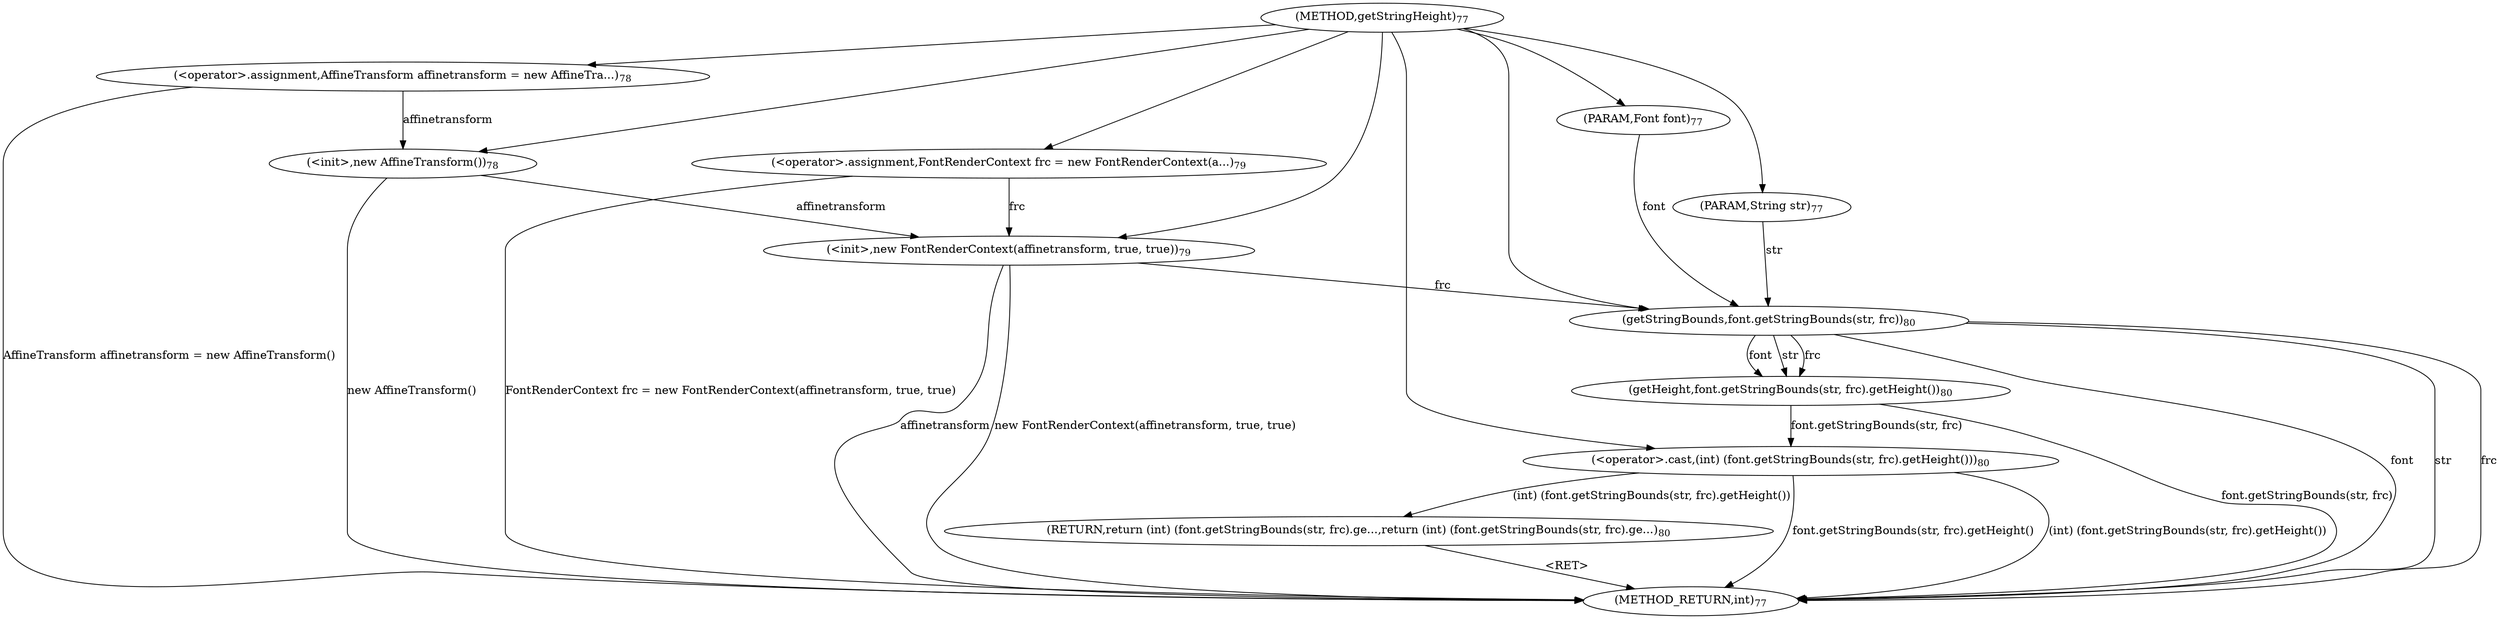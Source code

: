 digraph "getStringHeight" {  
"138" [label = <(METHOD,getStringHeight)<SUB>77</SUB>> ]
"167" [label = <(METHOD_RETURN,int)<SUB>77</SUB>> ]
"139" [label = <(PARAM,Font font)<SUB>77</SUB>> ]
"140" [label = <(PARAM,String str)<SUB>77</SUB>> ]
"143" [label = <(&lt;operator&gt;.assignment,AffineTransform affinetransform = new AffineTra...)<SUB>78</SUB>> ]
"146" [label = <(&lt;init&gt;,new AffineTransform())<SUB>78</SUB>> ]
"149" [label = <(&lt;operator&gt;.assignment,FontRenderContext frc = new FontRenderContext(a...)<SUB>79</SUB>> ]
"152" [label = <(&lt;init&gt;,new FontRenderContext(affinetransform, true, true))<SUB>79</SUB>> ]
"157" [label = <(RETURN,return (int) (font.getStringBounds(str, frc).ge...,return (int) (font.getStringBounds(str, frc).ge...)<SUB>80</SUB>> ]
"143" [label = <(&lt;operator&gt;.assignment,AffineTransform affinetransform = new AffineTra...)<SUB>78</SUB>> ]
"143" [label = <(&lt;operator&gt;.assignment,AffineTransform affinetransform = new AffineTra...)<SUB>78</SUB>> ]
"146" [label = <(&lt;init&gt;,new AffineTransform())<SUB>78</SUB>> ]
"149" [label = <(&lt;operator&gt;.assignment,FontRenderContext frc = new FontRenderContext(a...)<SUB>79</SUB>> ]
"149" [label = <(&lt;operator&gt;.assignment,FontRenderContext frc = new FontRenderContext(a...)<SUB>79</SUB>> ]
"152" [label = <(&lt;init&gt;,new FontRenderContext(affinetransform, true, true))<SUB>79</SUB>> ]
"152" [label = <(&lt;init&gt;,new FontRenderContext(affinetransform, true, true))<SUB>79</SUB>> ]
"152" [label = <(&lt;init&gt;,new FontRenderContext(affinetransform, true, true))<SUB>79</SUB>> ]
"152" [label = <(&lt;init&gt;,new FontRenderContext(affinetransform, true, true))<SUB>79</SUB>> ]
"158" [label = <(&lt;operator&gt;.cast,(int) (font.getStringBounds(str, frc).getHeight()))<SUB>80</SUB>> ]
"158" [label = <(&lt;operator&gt;.cast,(int) (font.getStringBounds(str, frc).getHeight()))<SUB>80</SUB>> ]
"158" [label = <(&lt;operator&gt;.cast,(int) (font.getStringBounds(str, frc).getHeight()))<SUB>80</SUB>> ]
"160" [label = <(getHeight,font.getStringBounds(str, frc).getHeight())<SUB>80</SUB>> ]
"161" [label = <(getStringBounds,font.getStringBounds(str, frc))<SUB>80</SUB>> ]
"161" [label = <(getStringBounds,font.getStringBounds(str, frc))<SUB>80</SUB>> ]
"161" [label = <(getStringBounds,font.getStringBounds(str, frc))<SUB>80</SUB>> ]
  "157" -> "167"  [ label = "&lt;RET&gt;"] 
  "143" -> "167"  [ label = "AffineTransform affinetransform = new AffineTransform()"] 
  "146" -> "167"  [ label = "new AffineTransform()"] 
  "149" -> "167"  [ label = "FontRenderContext frc = new FontRenderContext(affinetransform, true, true)"] 
  "152" -> "167"  [ label = "affinetransform"] 
  "152" -> "167"  [ label = "new FontRenderContext(affinetransform, true, true)"] 
  "161" -> "167"  [ label = "font"] 
  "161" -> "167"  [ label = "str"] 
  "161" -> "167"  [ label = "frc"] 
  "160" -> "167"  [ label = "font.getStringBounds(str, frc)"] 
  "158" -> "167"  [ label = "font.getStringBounds(str, frc).getHeight()"] 
  "158" -> "167"  [ label = "(int) (font.getStringBounds(str, frc).getHeight())"] 
  "138" -> "139" 
  "138" -> "140" 
  "138" -> "143" 
  "138" -> "149" 
  "158" -> "157"  [ label = "(int) (font.getStringBounds(str, frc).getHeight())"] 
  "143" -> "146"  [ label = "affinetransform"] 
  "138" -> "146" 
  "149" -> "152"  [ label = "frc"] 
  "138" -> "152" 
  "146" -> "152"  [ label = "affinetransform"] 
  "138" -> "158" 
  "160" -> "158"  [ label = "font.getStringBounds(str, frc)"] 
  "161" -> "160"  [ label = "font"] 
  "161" -> "160"  [ label = "str"] 
  "161" -> "160"  [ label = "frc"] 
  "139" -> "161"  [ label = "font"] 
  "138" -> "161" 
  "140" -> "161"  [ label = "str"] 
  "152" -> "161"  [ label = "frc"] 
}
